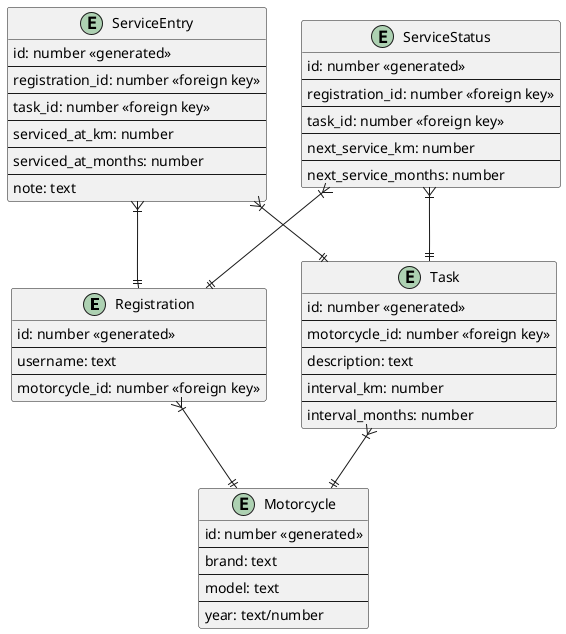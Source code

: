 @startuml

entity "Registration" as R {
id: number <<generated>>
--
username: text
--
motorcycle_id: number <<foreign key>>
}

entity "Motorcycle" as M {
id: number <<generated>>
--
brand: text
--
model: text
--
year: text/number
}

entity "Task" as T {
id: number <<generated>>
--
motorcycle_id: number <<foreign key>>
--
description: text
--
interval_km: number
--
interval_months: number
}

entity "ServiceEntry" as SE {
id: number <<generated>>
--
registration_id: number <<foreign key>>
--
task_id: number <<foreign key>>
--
serviced_at_km: number
--
serviced_at_months: number
--
note: text
}

entity "ServiceStatus" as SS  {
id: number <<generated>>
--
registration_id: number <<foreign key>>
--
task_id: number <<foreign key>>
--
next_service_km: number
--
next_service_months: number
}

R }|--|| M
T }|--|| M
SE }|--|| R
SE }|--|| T
SS }|--|| R
SS }|--|| T
@enduml
